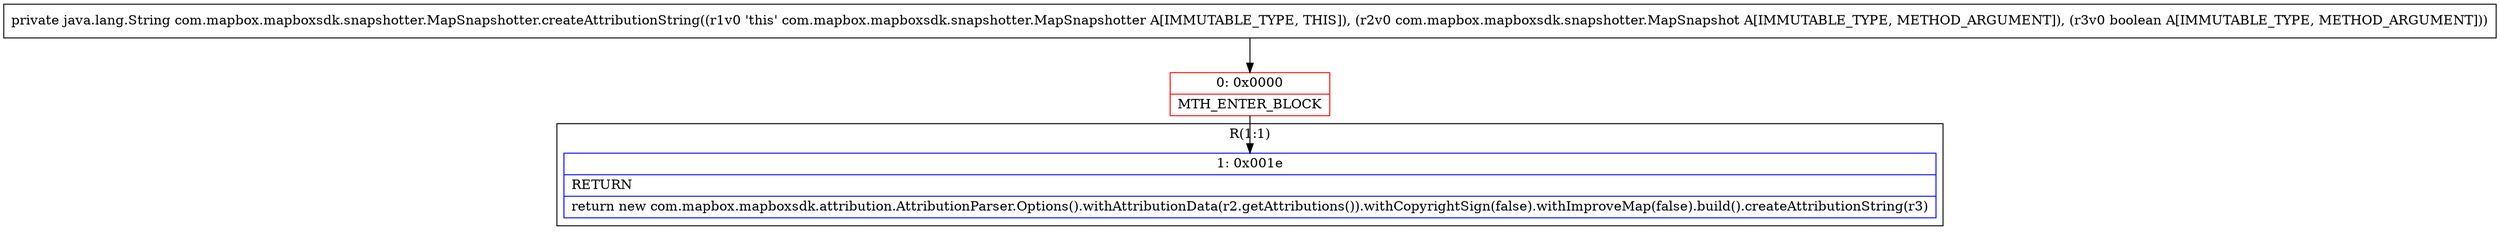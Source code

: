 digraph "CFG forcom.mapbox.mapboxsdk.snapshotter.MapSnapshotter.createAttributionString(Lcom\/mapbox\/mapboxsdk\/snapshotter\/MapSnapshot;Z)Ljava\/lang\/String;" {
subgraph cluster_Region_583317261 {
label = "R(1:1)";
node [shape=record,color=blue];
Node_1 [shape=record,label="{1\:\ 0x001e|RETURN\l|return new com.mapbox.mapboxsdk.attribution.AttributionParser.Options().withAttributionData(r2.getAttributions()).withCopyrightSign(false).withImproveMap(false).build().createAttributionString(r3)\l}"];
}
Node_0 [shape=record,color=red,label="{0\:\ 0x0000|MTH_ENTER_BLOCK\l}"];
MethodNode[shape=record,label="{private java.lang.String com.mapbox.mapboxsdk.snapshotter.MapSnapshotter.createAttributionString((r1v0 'this' com.mapbox.mapboxsdk.snapshotter.MapSnapshotter A[IMMUTABLE_TYPE, THIS]), (r2v0 com.mapbox.mapboxsdk.snapshotter.MapSnapshot A[IMMUTABLE_TYPE, METHOD_ARGUMENT]), (r3v0 boolean A[IMMUTABLE_TYPE, METHOD_ARGUMENT])) }"];
MethodNode -> Node_0;
Node_0 -> Node_1;
}

